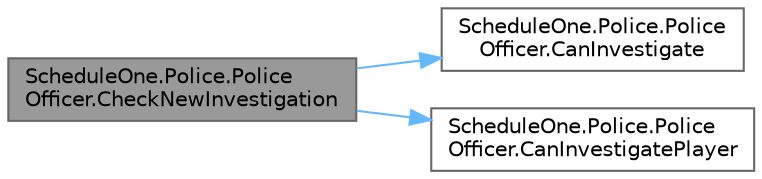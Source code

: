 digraph "ScheduleOne.Police.PoliceOfficer.CheckNewInvestigation"
{
 // LATEX_PDF_SIZE
  bgcolor="transparent";
  edge [fontname=Helvetica,fontsize=10,labelfontname=Helvetica,labelfontsize=10];
  node [fontname=Helvetica,fontsize=10,shape=box,height=0.2,width=0.4];
  rankdir="LR";
  Node1 [id="Node000001",label="ScheduleOne.Police.Police\lOfficer.CheckNewInvestigation",height=0.2,width=0.4,color="gray40", fillcolor="grey60", style="filled", fontcolor="black",tooltip="Checks the new investigation."];
  Node1 -> Node2 [id="edge1_Node000001_Node000002",color="steelblue1",style="solid",tooltip=" "];
  Node2 [id="Node000002",label="ScheduleOne.Police.Police\lOfficer.CanInvestigate",height=0.2,width=0.4,color="grey40", fillcolor="white", style="filled",URL="$class_schedule_one_1_1_police_1_1_police_officer.html#aaade7611b6bbd58be797f0471b912409",tooltip="Determines whether this instance can investigate."];
  Node1 -> Node3 [id="edge2_Node000001_Node000003",color="steelblue1",style="solid",tooltip=" "];
  Node3 [id="Node000003",label="ScheduleOne.Police.Police\lOfficer.CanInvestigatePlayer",height=0.2,width=0.4,color="grey40", fillcolor="white", style="filled",URL="$class_schedule_one_1_1_police_1_1_police_officer.html#a5e9a040686be53d430e746373a322cc8",tooltip="Determines whether this instance [can investigate player] the specified player."];
}

